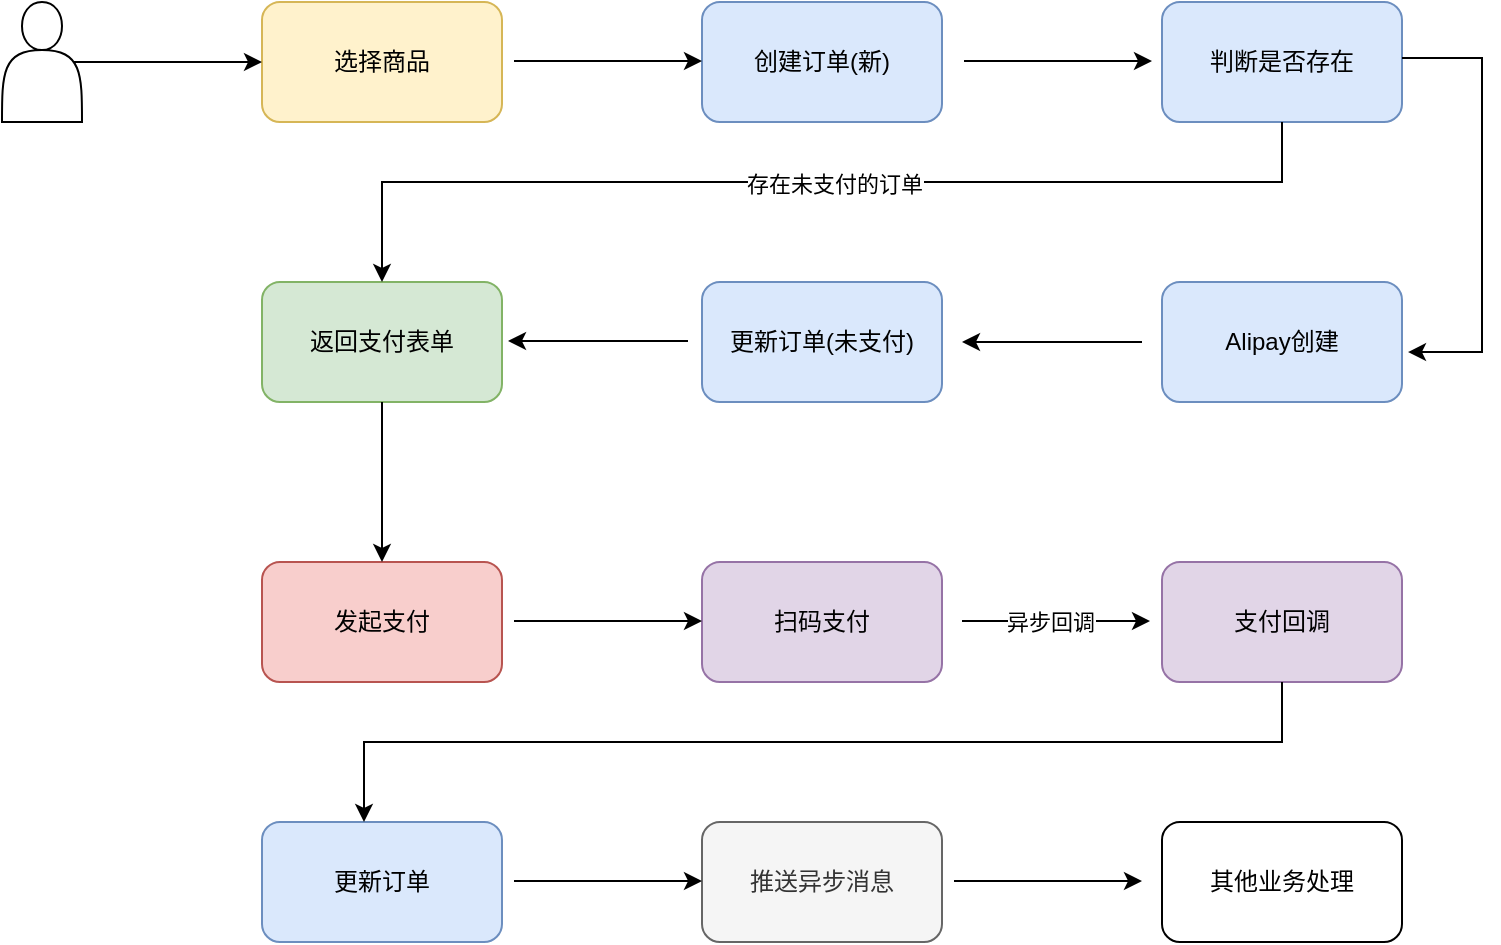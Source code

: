 <mxfile version="24.0.0" type="github">
  <diagram name="第 1 页" id="GgvfAQu-fglyN_yF3lUV">
    <mxGraphModel dx="1434" dy="738" grid="1" gridSize="10" guides="1" tooltips="1" connect="1" arrows="1" fold="1" page="1" pageScale="1" pageWidth="827" pageHeight="1169" math="0" shadow="0">
      <root>
        <mxCell id="0" />
        <mxCell id="1" parent="0" />
        <mxCell id="vTbSu1UwI-g1g_wk0Xch-1" value="" style="shape=actor;whiteSpace=wrap;html=1;" vertex="1" parent="1">
          <mxGeometry x="20" y="110" width="40" height="60" as="geometry" />
        </mxCell>
        <mxCell id="vTbSu1UwI-g1g_wk0Xch-2" value="选择商品" style="rounded=1;whiteSpace=wrap;html=1;fillColor=#fff2cc;strokeColor=#d6b656;" vertex="1" parent="1">
          <mxGeometry x="150" y="110" width="120" height="60" as="geometry" />
        </mxCell>
        <mxCell id="vTbSu1UwI-g1g_wk0Xch-3" value="创建订单(新)" style="rounded=1;whiteSpace=wrap;html=1;fillColor=#dae8fc;strokeColor=#6c8ebf;" vertex="1" parent="1">
          <mxGeometry x="370" y="110" width="120" height="60" as="geometry" />
        </mxCell>
        <mxCell id="vTbSu1UwI-g1g_wk0Xch-4" value="判断是否存在" style="rounded=1;whiteSpace=wrap;html=1;fillColor=#dae8fc;strokeColor=#6c8ebf;" vertex="1" parent="1">
          <mxGeometry x="600" y="110" width="120" height="60" as="geometry" />
        </mxCell>
        <mxCell id="vTbSu1UwI-g1g_wk0Xch-5" value="返回支付表单" style="rounded=1;whiteSpace=wrap;html=1;fillColor=#d5e8d4;strokeColor=#82b366;" vertex="1" parent="1">
          <mxGeometry x="150" y="250" width="120" height="60" as="geometry" />
        </mxCell>
        <mxCell id="vTbSu1UwI-g1g_wk0Xch-6" value="更新订单(未支付)" style="rounded=1;whiteSpace=wrap;html=1;fillColor=#dae8fc;strokeColor=#6c8ebf;" vertex="1" parent="1">
          <mxGeometry x="370" y="250" width="120" height="60" as="geometry" />
        </mxCell>
        <mxCell id="vTbSu1UwI-g1g_wk0Xch-7" value="Alipay创建" style="rounded=1;whiteSpace=wrap;html=1;fillColor=#dae8fc;strokeColor=#6c8ebf;" vertex="1" parent="1">
          <mxGeometry x="600" y="250" width="120" height="60" as="geometry" />
        </mxCell>
        <mxCell id="vTbSu1UwI-g1g_wk0Xch-8" value="发起支付" style="rounded=1;whiteSpace=wrap;html=1;fillColor=#f8cecc;strokeColor=#b85450;" vertex="1" parent="1">
          <mxGeometry x="150" y="390" width="120" height="60" as="geometry" />
        </mxCell>
        <mxCell id="vTbSu1UwI-g1g_wk0Xch-9" value="扫码支付" style="rounded=1;whiteSpace=wrap;html=1;fillColor=#e1d5e7;strokeColor=#9673a6;" vertex="1" parent="1">
          <mxGeometry x="370" y="390" width="120" height="60" as="geometry" />
        </mxCell>
        <mxCell id="vTbSu1UwI-g1g_wk0Xch-10" value="支付回调" style="rounded=1;whiteSpace=wrap;html=1;fillColor=#e1d5e7;strokeColor=#9673a6;" vertex="1" parent="1">
          <mxGeometry x="600" y="390" width="120" height="60" as="geometry" />
        </mxCell>
        <mxCell id="vTbSu1UwI-g1g_wk0Xch-11" value="更新订单" style="rounded=1;whiteSpace=wrap;html=1;fillColor=#dae8fc;strokeColor=#6c8ebf;" vertex="1" parent="1">
          <mxGeometry x="150" y="520" width="120" height="60" as="geometry" />
        </mxCell>
        <mxCell id="vTbSu1UwI-g1g_wk0Xch-12" value="推送异步消息" style="rounded=1;whiteSpace=wrap;html=1;fillColor=#f5f5f5;strokeColor=#666666;fontColor=#333333;" vertex="1" parent="1">
          <mxGeometry x="370" y="520" width="120" height="60" as="geometry" />
        </mxCell>
        <mxCell id="vTbSu1UwI-g1g_wk0Xch-13" value="其他业务处理" style="rounded=1;whiteSpace=wrap;html=1;" vertex="1" parent="1">
          <mxGeometry x="600" y="520" width="120" height="60" as="geometry" />
        </mxCell>
        <mxCell id="vTbSu1UwI-g1g_wk0Xch-14" value="" style="endArrow=classic;html=1;rounded=0;exitX=0.9;exitY=0.5;exitDx=0;exitDy=0;exitPerimeter=0;entryX=0;entryY=0.5;entryDx=0;entryDy=0;strokeWidth=1;" edge="1" parent="1" source="vTbSu1UwI-g1g_wk0Xch-1" target="vTbSu1UwI-g1g_wk0Xch-2">
          <mxGeometry width="50" height="50" relative="1" as="geometry">
            <mxPoint x="90" y="180" as="sourcePoint" />
            <mxPoint x="140" y="130" as="targetPoint" />
          </mxGeometry>
        </mxCell>
        <mxCell id="vTbSu1UwI-g1g_wk0Xch-15" value="" style="endArrow=classic;html=1;rounded=0;exitX=0.9;exitY=0.5;exitDx=0;exitDy=0;exitPerimeter=0;entryX=0;entryY=0.5;entryDx=0;entryDy=0;strokeWidth=1;" edge="1" parent="1">
          <mxGeometry width="50" height="50" relative="1" as="geometry">
            <mxPoint x="276" y="139.5" as="sourcePoint" />
            <mxPoint x="370" y="139.5" as="targetPoint" />
          </mxGeometry>
        </mxCell>
        <mxCell id="vTbSu1UwI-g1g_wk0Xch-16" value="" style="endArrow=classic;html=1;rounded=0;exitX=0.9;exitY=0.5;exitDx=0;exitDy=0;exitPerimeter=0;entryX=0;entryY=0.5;entryDx=0;entryDy=0;strokeWidth=1;" edge="1" parent="1">
          <mxGeometry width="50" height="50" relative="1" as="geometry">
            <mxPoint x="276" y="419.5" as="sourcePoint" />
            <mxPoint x="370" y="419.5" as="targetPoint" />
          </mxGeometry>
        </mxCell>
        <mxCell id="vTbSu1UwI-g1g_wk0Xch-17" value="" style="endArrow=classic;html=1;rounded=0;exitX=0.9;exitY=0.5;exitDx=0;exitDy=0;exitPerimeter=0;entryX=0;entryY=0.5;entryDx=0;entryDy=0;strokeWidth=1;" edge="1" parent="1">
          <mxGeometry width="50" height="50" relative="1" as="geometry">
            <mxPoint x="276" y="549.5" as="sourcePoint" />
            <mxPoint x="370" y="549.5" as="targetPoint" />
          </mxGeometry>
        </mxCell>
        <mxCell id="vTbSu1UwI-g1g_wk0Xch-18" value="" style="endArrow=classic;html=1;rounded=0;exitX=0.9;exitY=0.5;exitDx=0;exitDy=0;exitPerimeter=0;entryX=0;entryY=0.5;entryDx=0;entryDy=0;strokeWidth=1;" edge="1" parent="1">
          <mxGeometry width="50" height="50" relative="1" as="geometry">
            <mxPoint x="496" y="549.5" as="sourcePoint" />
            <mxPoint x="590" y="549.5" as="targetPoint" />
          </mxGeometry>
        </mxCell>
        <mxCell id="vTbSu1UwI-g1g_wk0Xch-19" value="" style="endArrow=classic;html=1;rounded=0;exitX=0.9;exitY=0.5;exitDx=0;exitDy=0;exitPerimeter=0;entryX=0;entryY=0.5;entryDx=0;entryDy=0;strokeWidth=1;" edge="1" parent="1">
          <mxGeometry width="50" height="50" relative="1" as="geometry">
            <mxPoint x="500" y="419.5" as="sourcePoint" />
            <mxPoint x="594" y="419.5" as="targetPoint" />
          </mxGeometry>
        </mxCell>
        <mxCell id="vTbSu1UwI-g1g_wk0Xch-30" value="异步回调" style="edgeLabel;html=1;align=center;verticalAlign=middle;resizable=0;points=[];" vertex="1" connectable="0" parent="vTbSu1UwI-g1g_wk0Xch-19">
          <mxGeometry x="-0.064" y="1" relative="1" as="geometry">
            <mxPoint y="1" as="offset" />
          </mxGeometry>
        </mxCell>
        <mxCell id="vTbSu1UwI-g1g_wk0Xch-22" value="" style="endArrow=classic;html=1;rounded=0;exitX=0.9;exitY=0.5;exitDx=0;exitDy=0;exitPerimeter=0;entryX=0;entryY=0.5;entryDx=0;entryDy=0;strokeWidth=1;" edge="1" parent="1">
          <mxGeometry width="50" height="50" relative="1" as="geometry">
            <mxPoint x="501" y="139.5" as="sourcePoint" />
            <mxPoint x="595" y="139.5" as="targetPoint" />
          </mxGeometry>
        </mxCell>
        <mxCell id="vTbSu1UwI-g1g_wk0Xch-23" value="" style="endArrow=classic;html=1;rounded=0;strokeWidth=1;" edge="1" parent="1">
          <mxGeometry width="50" height="50" relative="1" as="geometry">
            <mxPoint x="590" y="280" as="sourcePoint" />
            <mxPoint x="500" y="280" as="targetPoint" />
          </mxGeometry>
        </mxCell>
        <mxCell id="vTbSu1UwI-g1g_wk0Xch-24" value="" style="endArrow=classic;html=1;rounded=0;strokeWidth=1;" edge="1" parent="1">
          <mxGeometry width="50" height="50" relative="1" as="geometry">
            <mxPoint x="363" y="279.5" as="sourcePoint" />
            <mxPoint x="273" y="279.5" as="targetPoint" />
          </mxGeometry>
        </mxCell>
        <mxCell id="vTbSu1UwI-g1g_wk0Xch-25" value="" style="endArrow=classic;html=1;rounded=0;strokeWidth=1;exitX=0.5;exitY=1;exitDx=0;exitDy=0;entryX=0.5;entryY=0;entryDx=0;entryDy=0;" edge="1" parent="1" source="vTbSu1UwI-g1g_wk0Xch-5" target="vTbSu1UwI-g1g_wk0Xch-8">
          <mxGeometry width="50" height="50" relative="1" as="geometry">
            <mxPoint x="330" y="350" as="sourcePoint" />
            <mxPoint x="240" y="350" as="targetPoint" />
          </mxGeometry>
        </mxCell>
        <mxCell id="vTbSu1UwI-g1g_wk0Xch-26" value="" style="endArrow=classic;html=1;rounded=0;strokeWidth=1;exitX=1;exitY=0.5;exitDx=0;exitDy=0;entryX=1.025;entryY=0.617;entryDx=0;entryDy=0;entryPerimeter=0;" edge="1" parent="1">
          <mxGeometry width="50" height="50" relative="1" as="geometry">
            <mxPoint x="720" y="138" as="sourcePoint" />
            <mxPoint x="723" y="285.02" as="targetPoint" />
            <Array as="points">
              <mxPoint x="760" y="138" />
              <mxPoint x="760" y="285" />
            </Array>
          </mxGeometry>
        </mxCell>
        <mxCell id="vTbSu1UwI-g1g_wk0Xch-27" value="" style="endArrow=classic;html=1;rounded=0;strokeWidth=1;exitX=0.5;exitY=1;exitDx=0;exitDy=0;entryX=0.5;entryY=0;entryDx=0;entryDy=0;" edge="1" parent="1" source="vTbSu1UwI-g1g_wk0Xch-4" target="vTbSu1UwI-g1g_wk0Xch-5">
          <mxGeometry width="50" height="50" relative="1" as="geometry">
            <mxPoint x="600" y="200" as="sourcePoint" />
            <mxPoint x="510" y="200" as="targetPoint" />
            <Array as="points">
              <mxPoint x="660" y="200" />
              <mxPoint x="210" y="200" />
            </Array>
          </mxGeometry>
        </mxCell>
        <mxCell id="vTbSu1UwI-g1g_wk0Xch-29" value="存在未支付的订单" style="edgeLabel;html=1;align=center;verticalAlign=middle;resizable=0;points=[];" vertex="1" connectable="0" parent="vTbSu1UwI-g1g_wk0Xch-27">
          <mxGeometry x="-0.042" y="1" relative="1" as="geometry">
            <mxPoint as="offset" />
          </mxGeometry>
        </mxCell>
        <mxCell id="vTbSu1UwI-g1g_wk0Xch-28" value="" style="endArrow=classic;html=1;rounded=0;strokeWidth=1;exitX=0.5;exitY=1;exitDx=0;exitDy=0;entryX=0.425;entryY=0;entryDx=0;entryDy=0;entryPerimeter=0;" edge="1" parent="1" source="vTbSu1UwI-g1g_wk0Xch-10" target="vTbSu1UwI-g1g_wk0Xch-11">
          <mxGeometry width="50" height="50" relative="1" as="geometry">
            <mxPoint x="720" y="480" as="sourcePoint" />
            <mxPoint x="630" y="480" as="targetPoint" />
            <Array as="points">
              <mxPoint x="660" y="480" />
              <mxPoint x="201" y="480" />
            </Array>
          </mxGeometry>
        </mxCell>
      </root>
    </mxGraphModel>
  </diagram>
</mxfile>
